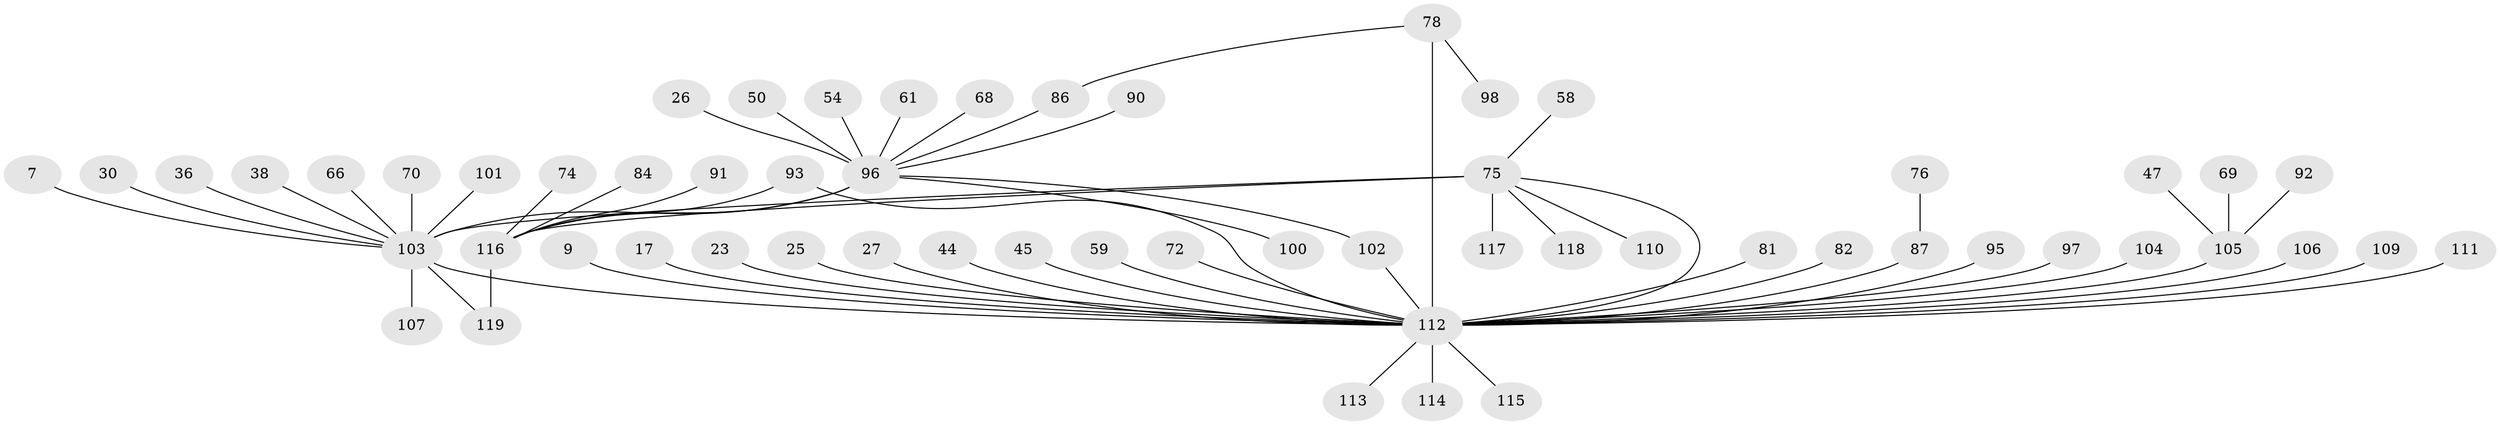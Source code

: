 // original degree distribution, {17: 0.008403361344537815, 16: 0.008403361344537815, 14: 0.008403361344537815, 3: 0.11764705882352941, 9: 0.008403361344537815, 4: 0.025210084033613446, 1: 0.5462184873949579, 8: 0.01680672268907563, 2: 0.19327731092436976, 5: 0.01680672268907563, 10: 0.01680672268907563, 6: 0.025210084033613446, 7: 0.008403361344537815}
// Generated by graph-tools (version 1.1) at 2025/47/03/09/25 04:47:37]
// undirected, 59 vertices, 64 edges
graph export_dot {
graph [start="1"]
  node [color=gray90,style=filled];
  7;
  9;
  17;
  23 [super="+22"];
  25 [super="+13"];
  26;
  27;
  30;
  36;
  38;
  44;
  45;
  47;
  50 [super="+15"];
  54;
  58 [super="+43"];
  59;
  61;
  66 [super="+64"];
  68;
  69;
  70;
  72;
  74;
  75 [super="+32+37+55+56"];
  76;
  78 [super="+40+73"];
  81;
  82 [super="+63"];
  84;
  86;
  87 [super="+29"];
  90 [super="+67"];
  91;
  92;
  93;
  95;
  96 [super="+19"];
  97;
  98;
  100;
  101 [super="+10+62"];
  102 [super="+99"];
  103 [super="+49+33"];
  104 [super="+89"];
  105 [super="+53"];
  106;
  107;
  109;
  110;
  111;
  112 [super="+60+77+42+2+5"];
  113 [super="+71"];
  114 [super="+94+108"];
  115;
  116 [super="+51+57"];
  117;
  118;
  119 [super="+88"];
  7 -- 103;
  9 -- 112;
  17 -- 112;
  23 -- 112;
  25 -- 112;
  26 -- 96;
  27 -- 112;
  30 -- 103;
  36 -- 103 [weight=2];
  38 -- 103;
  44 -- 112;
  45 -- 112;
  47 -- 105;
  50 -- 96;
  54 -- 96;
  58 -- 75;
  59 -- 112;
  61 -- 96;
  66 -- 103;
  68 -- 96;
  69 -- 105;
  70 -- 103;
  72 -- 112;
  74 -- 116;
  75 -- 103 [weight=2];
  75 -- 110;
  75 -- 112;
  75 -- 116 [weight=2];
  75 -- 117;
  75 -- 118;
  76 -- 87;
  78 -- 98;
  78 -- 86;
  78 -- 112 [weight=2];
  81 -- 112;
  82 -- 112 [weight=2];
  84 -- 116;
  86 -- 96;
  87 -- 112 [weight=2];
  90 -- 96;
  91 -- 116;
  92 -- 105;
  93 -- 116;
  93 -- 112;
  95 -- 112;
  96 -- 100;
  96 -- 102;
  96 -- 103 [weight=3];
  96 -- 116 [weight=2];
  97 -- 112;
  101 -- 103;
  102 -- 112 [weight=2];
  103 -- 112 [weight=5];
  103 -- 107;
  103 -- 119;
  104 -- 112;
  105 -- 112 [weight=4];
  106 -- 112;
  109 -- 112;
  111 -- 112;
  112 -- 115;
  112 -- 113;
  112 -- 114;
  116 -- 119;
}
